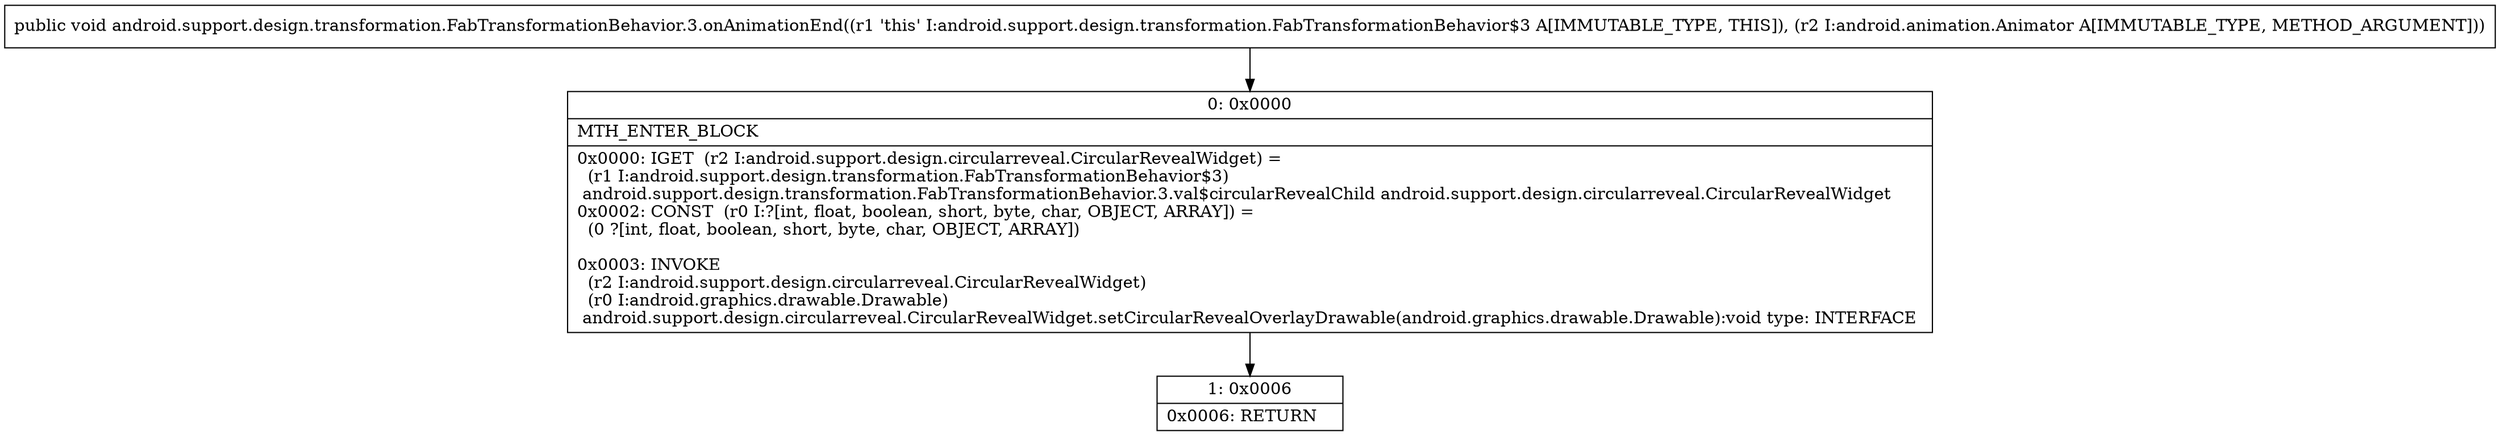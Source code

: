 digraph "CFG forandroid.support.design.transformation.FabTransformationBehavior.3.onAnimationEnd(Landroid\/animation\/Animator;)V" {
Node_0 [shape=record,label="{0\:\ 0x0000|MTH_ENTER_BLOCK\l|0x0000: IGET  (r2 I:android.support.design.circularreveal.CircularRevealWidget) = \l  (r1 I:android.support.design.transformation.FabTransformationBehavior$3)\l android.support.design.transformation.FabTransformationBehavior.3.val$circularRevealChild android.support.design.circularreveal.CircularRevealWidget \l0x0002: CONST  (r0 I:?[int, float, boolean, short, byte, char, OBJECT, ARRAY]) = \l  (0 ?[int, float, boolean, short, byte, char, OBJECT, ARRAY])\l \l0x0003: INVOKE  \l  (r2 I:android.support.design.circularreveal.CircularRevealWidget)\l  (r0 I:android.graphics.drawable.Drawable)\l android.support.design.circularreveal.CircularRevealWidget.setCircularRevealOverlayDrawable(android.graphics.drawable.Drawable):void type: INTERFACE \l}"];
Node_1 [shape=record,label="{1\:\ 0x0006|0x0006: RETURN   \l}"];
MethodNode[shape=record,label="{public void android.support.design.transformation.FabTransformationBehavior.3.onAnimationEnd((r1 'this' I:android.support.design.transformation.FabTransformationBehavior$3 A[IMMUTABLE_TYPE, THIS]), (r2 I:android.animation.Animator A[IMMUTABLE_TYPE, METHOD_ARGUMENT])) }"];
MethodNode -> Node_0;
Node_0 -> Node_1;
}

